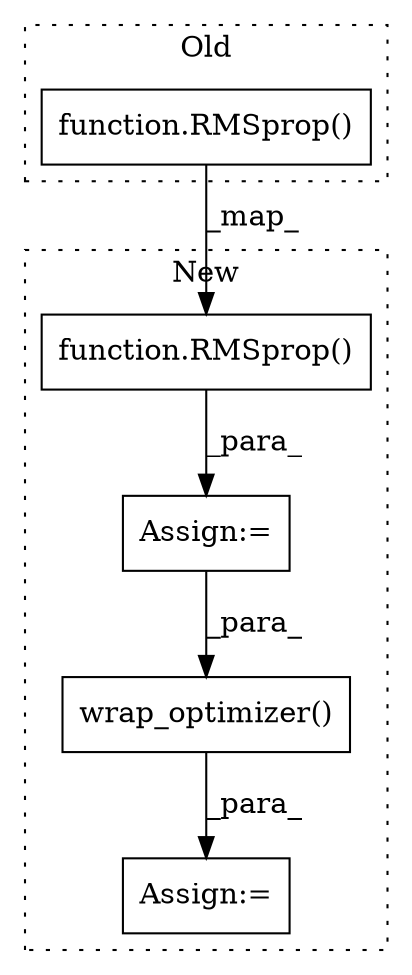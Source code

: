 digraph G {
subgraph cluster0 {
1 [label="function.RMSprop()" a="75" s="3805" l="67" shape="box"];
label = "Old";
style="dotted";
}
subgraph cluster1 {
2 [label="function.RMSprop()" a="75" s="3859" l="67" shape="box"];
3 [label="Assign:=" a="68" s="3944" l="3" shape="box"];
4 [label="Assign:=" a="68" s="3856" l="3" shape="box"];
5 [label="wrap_optimizer()" a="75" s="3947,3984" l="28,1" shape="box"];
label = "New";
style="dotted";
}
1 -> 2 [label="_map_"];
2 -> 4 [label="_para_"];
4 -> 5 [label="_para_"];
5 -> 3 [label="_para_"];
}